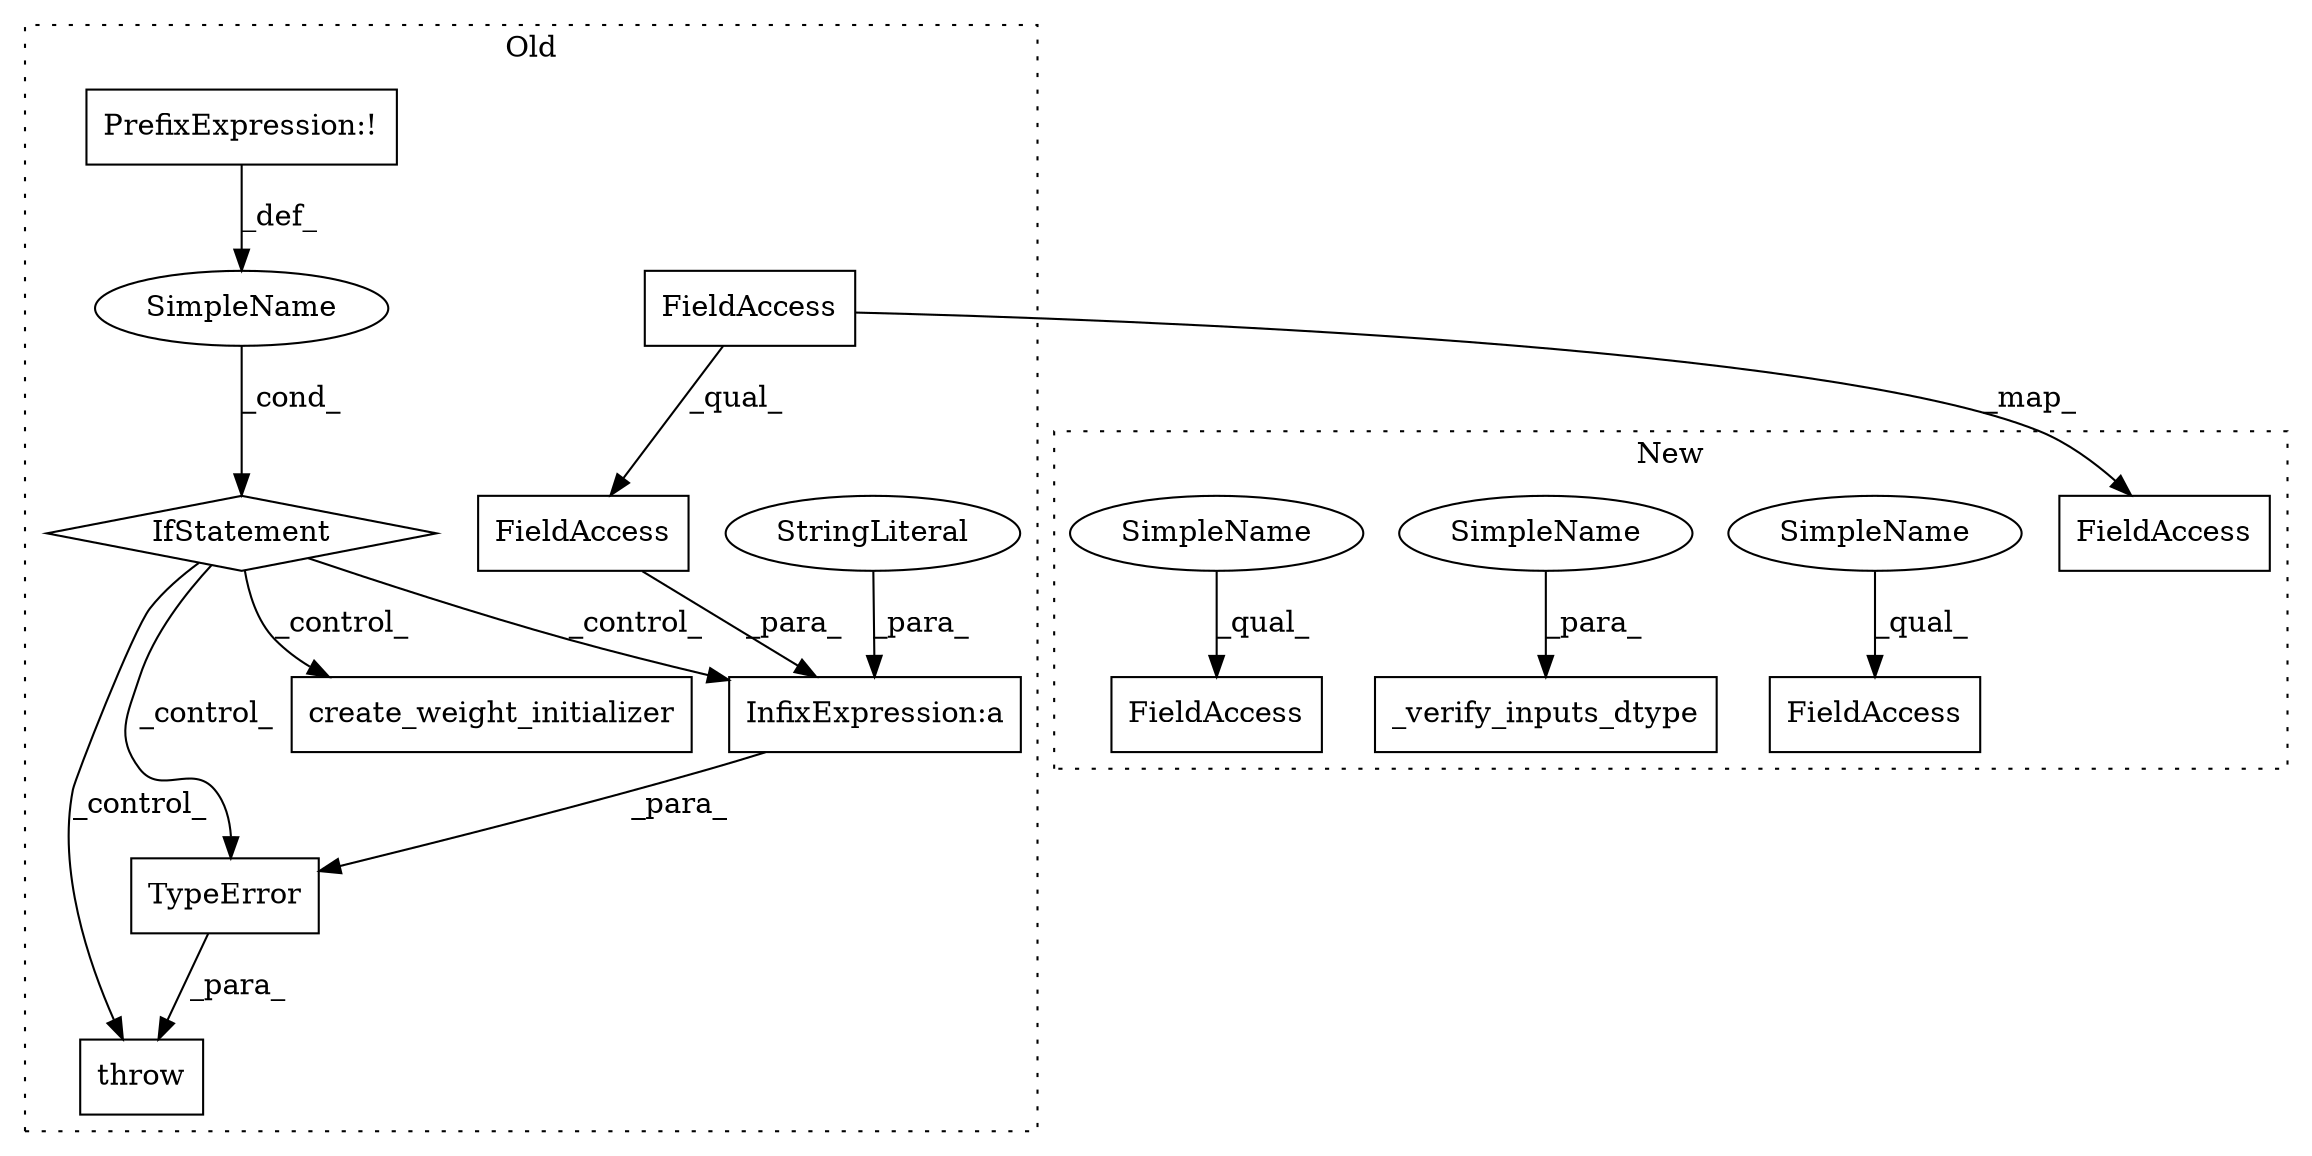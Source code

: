 digraph G {
subgraph cluster0 {
1 [label="TypeError" a="32" s="49682,49762" l="10,1" shape="box"];
3 [label="SimpleName" a="42" s="" l="" shape="ellipse"];
4 [label="throw" a="53" s="49676" l="6" shape="box"];
5 [label="PrefixExpression:!" a="38" s="49614" l="1" shape="box"];
7 [label="IfStatement" a="25" s="49610,49666" l="4,2" shape="diamond"];
8 [label="create_weight_initializer" a="32" s="50335,50373" l="26,1" shape="box"];
10 [label="InfixExpression:a" a="27" s="49742" l="3" shape="box"];
11 [label="StringLiteral" a="45" s="49692" l="50" shape="ellipse"];
12 [label="FieldAccess" a="22" s="49745" l="17" shape="box"];
14 [label="FieldAccess" a="22" s="49745" l="12" shape="box"];
label = "Old";
style="dotted";
}
subgraph cluster1 {
2 [label="_verify_inputs_dtype" a="32" s="49455,49482" l="21,1" shape="box"];
6 [label="FieldAccess" a="22" s="50442" l="12" shape="box"];
9 [label="FieldAccess" a="22" s="50532" l="12" shape="box"];
13 [label="FieldAccess" a="22" s="50291" l="12" shape="box"];
15 [label="SimpleName" a="42" s="50532" l="6" shape="ellipse"];
16 [label="SimpleName" a="42" s="49476" l="6" shape="ellipse"];
17 [label="SimpleName" a="42" s="50442" l="6" shape="ellipse"];
label = "New";
style="dotted";
}
1 -> 4 [label="_para_"];
3 -> 7 [label="_cond_"];
5 -> 3 [label="_def_"];
7 -> 1 [label="_control_"];
7 -> 8 [label="_control_"];
7 -> 4 [label="_control_"];
7 -> 10 [label="_control_"];
10 -> 1 [label="_para_"];
11 -> 10 [label="_para_"];
12 -> 10 [label="_para_"];
14 -> 12 [label="_qual_"];
14 -> 13 [label="_map_"];
15 -> 9 [label="_qual_"];
16 -> 2 [label="_para_"];
17 -> 6 [label="_qual_"];
}